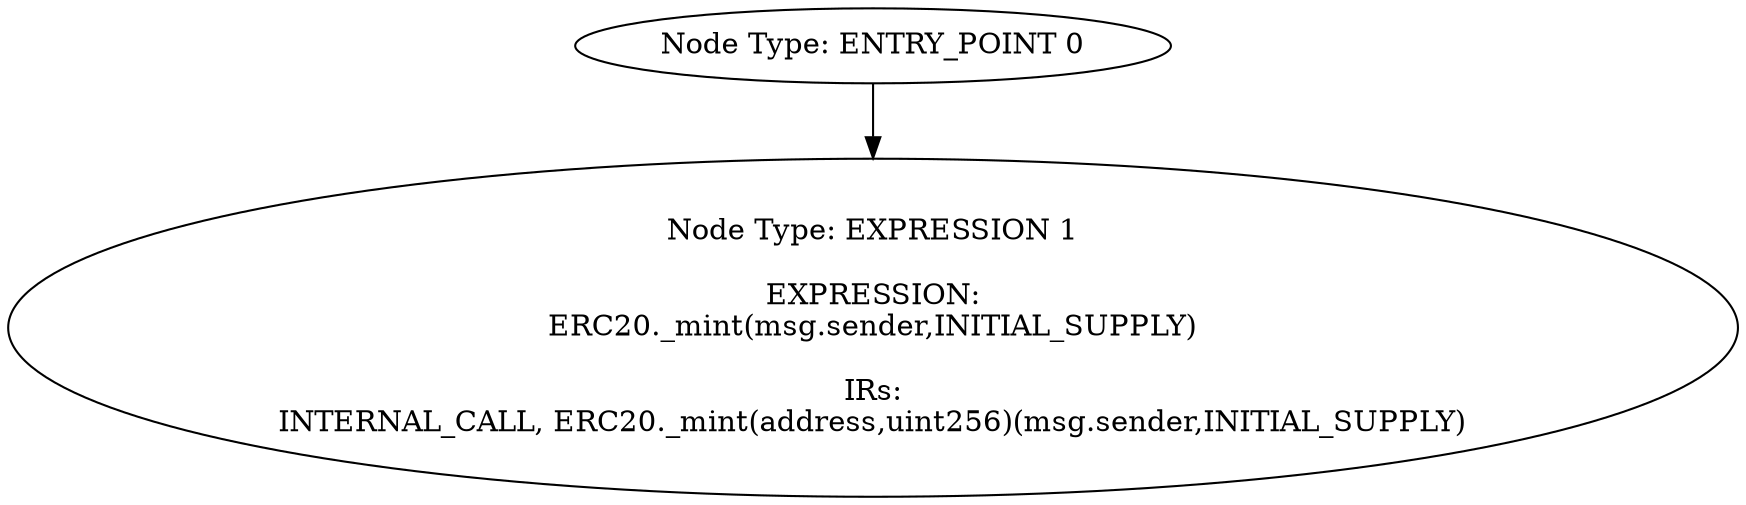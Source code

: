 digraph{
0[label="Node Type: ENTRY_POINT 0
"];
0->1;
1[label="Node Type: EXPRESSION 1

EXPRESSION:
ERC20._mint(msg.sender,INITIAL_SUPPLY)

IRs:
INTERNAL_CALL, ERC20._mint(address,uint256)(msg.sender,INITIAL_SUPPLY)"];
}
